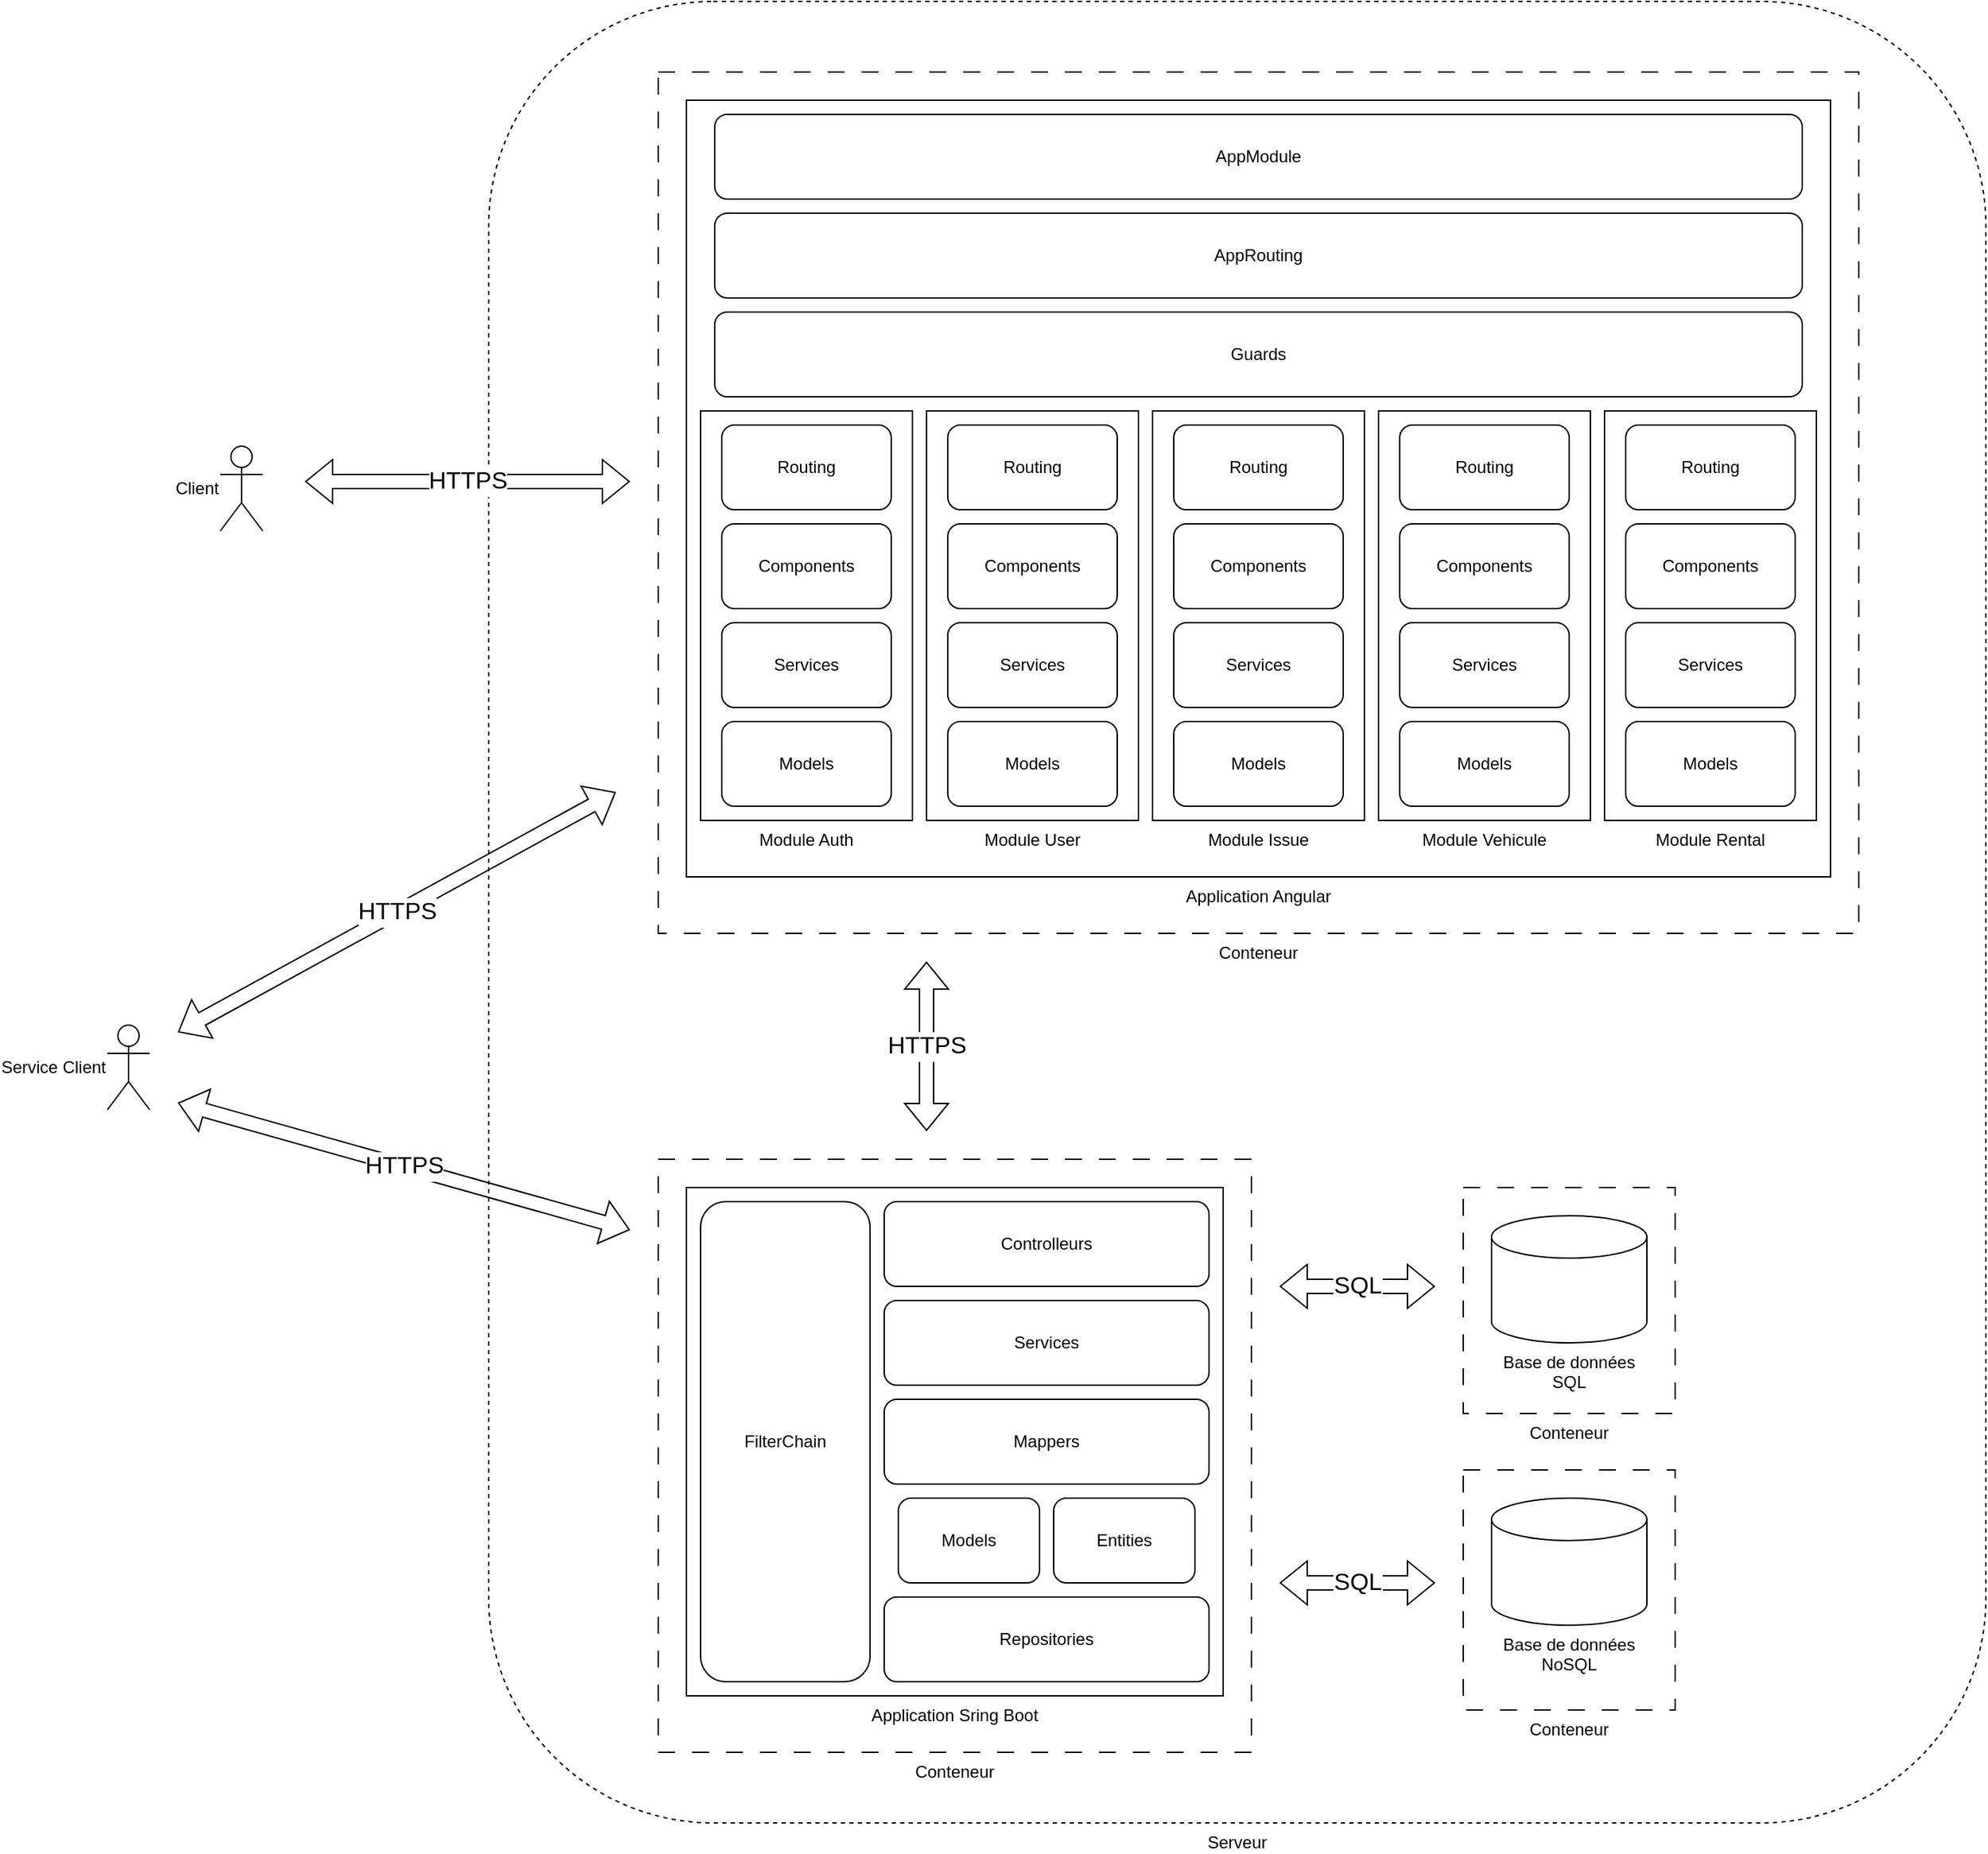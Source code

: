 <mxfile version="28.1.1">
  <diagram name="Page-1" id="X0rhPiIpTMutTziRzEij">
    <mxGraphModel dx="2363" dy="2479" grid="1" gridSize="10" guides="1" tooltips="1" connect="1" arrows="1" fold="1" page="1" pageScale="1" pageWidth="827" pageHeight="1169" math="0" shadow="0">
      <root>
        <mxCell id="0" />
        <mxCell id="1" parent="0" />
        <mxCell id="WIWS0_RXKCG6YfZ-kLhd-129" value="Serveur" style="rounded=1;whiteSpace=wrap;html=1;dashed=1;labelPosition=center;verticalLabelPosition=bottom;align=center;verticalAlign=top;" vertex="1" parent="1">
          <mxGeometry x="390" y="-140" width="1060" height="1290" as="geometry" />
        </mxCell>
        <mxCell id="WIWS0_RXKCG6YfZ-kLhd-1" value="Client" style="shape=umlActor;verticalLabelPosition=middle;verticalAlign=middle;html=1;outlineConnect=0;labelPosition=left;align=right;" vertex="1" parent="1">
          <mxGeometry x="200" y="175" width="30" height="60" as="geometry" />
        </mxCell>
        <mxCell id="WIWS0_RXKCG6YfZ-kLhd-2" value="Service Client" style="shape=umlActor;verticalLabelPosition=middle;verticalAlign=middle;html=1;outlineConnect=0;labelPosition=left;align=right;" vertex="1" parent="1">
          <mxGeometry x="120" y="585" width="30" height="60" as="geometry" />
        </mxCell>
        <mxCell id="WIWS0_RXKCG6YfZ-kLhd-64" value="" style="group;labelPosition=center;verticalLabelPosition=bottom;align=center;verticalAlign=top;" vertex="1" connectable="0" parent="1">
          <mxGeometry x="530" y="-70" width="830" height="590" as="geometry" />
        </mxCell>
        <mxCell id="WIWS0_RXKCG6YfZ-kLhd-76" value="Conteneur" style="rounded=0;whiteSpace=wrap;html=1;dashed=1;dashPattern=12 12;labelPosition=center;verticalLabelPosition=bottom;align=center;verticalAlign=top;" vertex="1" parent="WIWS0_RXKCG6YfZ-kLhd-64">
          <mxGeometry x="-20" y="-20" width="850" height="610" as="geometry" />
        </mxCell>
        <mxCell id="WIWS0_RXKCG6YfZ-kLhd-38" value="Application Angular" style="rounded=0;whiteSpace=wrap;html=1;labelPosition=center;verticalLabelPosition=bottom;align=center;verticalAlign=top;" vertex="1" parent="WIWS0_RXKCG6YfZ-kLhd-64">
          <mxGeometry width="810" height="550" as="geometry" />
        </mxCell>
        <mxCell id="WIWS0_RXKCG6YfZ-kLhd-23" value="Module Auth" style="group;labelPosition=center;verticalLabelPosition=bottom;align=center;verticalAlign=top;" vertex="1" connectable="0" parent="WIWS0_RXKCG6YfZ-kLhd-64">
          <mxGeometry x="10" y="220" width="150" height="290" as="geometry" />
        </mxCell>
        <mxCell id="WIWS0_RXKCG6YfZ-kLhd-24" value="" style="rounded=0;whiteSpace=wrap;html=1;" vertex="1" parent="WIWS0_RXKCG6YfZ-kLhd-23">
          <mxGeometry width="150" height="290" as="geometry" />
        </mxCell>
        <mxCell id="WIWS0_RXKCG6YfZ-kLhd-25" value="Components" style="rounded=1;whiteSpace=wrap;html=1;" vertex="1" parent="WIWS0_RXKCG6YfZ-kLhd-23">
          <mxGeometry x="15" y="80" width="120" height="60" as="geometry" />
        </mxCell>
        <mxCell id="WIWS0_RXKCG6YfZ-kLhd-26" value="Services" style="rounded=1;whiteSpace=wrap;html=1;" vertex="1" parent="WIWS0_RXKCG6YfZ-kLhd-23">
          <mxGeometry x="15" y="150" width="120" height="60" as="geometry" />
        </mxCell>
        <mxCell id="WIWS0_RXKCG6YfZ-kLhd-27" value="Models" style="rounded=1;whiteSpace=wrap;html=1;" vertex="1" parent="WIWS0_RXKCG6YfZ-kLhd-23">
          <mxGeometry x="15" y="220" width="120" height="60" as="geometry" />
        </mxCell>
        <mxCell id="WIWS0_RXKCG6YfZ-kLhd-28" value="Routing" style="rounded=1;whiteSpace=wrap;html=1;" vertex="1" parent="WIWS0_RXKCG6YfZ-kLhd-23">
          <mxGeometry x="15" y="10" width="120" height="60" as="geometry" />
        </mxCell>
        <mxCell id="WIWS0_RXKCG6YfZ-kLhd-35" value="Guards" style="rounded=1;whiteSpace=wrap;html=1;" vertex="1" parent="WIWS0_RXKCG6YfZ-kLhd-64">
          <mxGeometry x="20" y="150" width="770" height="60" as="geometry" />
        </mxCell>
        <mxCell id="WIWS0_RXKCG6YfZ-kLhd-36" value="AppRouting" style="rounded=1;whiteSpace=wrap;html=1;" vertex="1" parent="WIWS0_RXKCG6YfZ-kLhd-64">
          <mxGeometry x="20" y="80" width="770" height="60" as="geometry" />
        </mxCell>
        <mxCell id="WIWS0_RXKCG6YfZ-kLhd-37" value="AppModule" style="rounded=1;whiteSpace=wrap;html=1;" vertex="1" parent="WIWS0_RXKCG6YfZ-kLhd-64">
          <mxGeometry x="20" y="10" width="770" height="60" as="geometry" />
        </mxCell>
        <mxCell id="WIWS0_RXKCG6YfZ-kLhd-39" value="Module User" style="group;labelPosition=center;verticalLabelPosition=bottom;align=center;verticalAlign=top;" vertex="1" connectable="0" parent="WIWS0_RXKCG6YfZ-kLhd-64">
          <mxGeometry x="170" y="220" width="150" height="290" as="geometry" />
        </mxCell>
        <mxCell id="WIWS0_RXKCG6YfZ-kLhd-40" value="" style="rounded=0;whiteSpace=wrap;html=1;" vertex="1" parent="WIWS0_RXKCG6YfZ-kLhd-39">
          <mxGeometry width="150" height="290" as="geometry" />
        </mxCell>
        <mxCell id="WIWS0_RXKCG6YfZ-kLhd-41" value="Components" style="rounded=1;whiteSpace=wrap;html=1;" vertex="1" parent="WIWS0_RXKCG6YfZ-kLhd-39">
          <mxGeometry x="15" y="80" width="120" height="60" as="geometry" />
        </mxCell>
        <mxCell id="WIWS0_RXKCG6YfZ-kLhd-42" value="Services" style="rounded=1;whiteSpace=wrap;html=1;" vertex="1" parent="WIWS0_RXKCG6YfZ-kLhd-39">
          <mxGeometry x="15" y="150" width="120" height="60" as="geometry" />
        </mxCell>
        <mxCell id="WIWS0_RXKCG6YfZ-kLhd-43" value="Models" style="rounded=1;whiteSpace=wrap;html=1;" vertex="1" parent="WIWS0_RXKCG6YfZ-kLhd-39">
          <mxGeometry x="15" y="220" width="120" height="60" as="geometry" />
        </mxCell>
        <mxCell id="WIWS0_RXKCG6YfZ-kLhd-44" value="Routing" style="rounded=1;whiteSpace=wrap;html=1;" vertex="1" parent="WIWS0_RXKCG6YfZ-kLhd-39">
          <mxGeometry x="15" y="10" width="120" height="60" as="geometry" />
        </mxCell>
        <mxCell id="WIWS0_RXKCG6YfZ-kLhd-45" value="Module Issue" style="group;labelPosition=center;verticalLabelPosition=bottom;align=center;verticalAlign=top;" vertex="1" connectable="0" parent="WIWS0_RXKCG6YfZ-kLhd-64">
          <mxGeometry x="330" y="220" width="150" height="290" as="geometry" />
        </mxCell>
        <mxCell id="WIWS0_RXKCG6YfZ-kLhd-46" value="" style="rounded=0;whiteSpace=wrap;html=1;" vertex="1" parent="WIWS0_RXKCG6YfZ-kLhd-45">
          <mxGeometry width="150" height="290" as="geometry" />
        </mxCell>
        <mxCell id="WIWS0_RXKCG6YfZ-kLhd-47" value="Components" style="rounded=1;whiteSpace=wrap;html=1;" vertex="1" parent="WIWS0_RXKCG6YfZ-kLhd-45">
          <mxGeometry x="15" y="80" width="120" height="60" as="geometry" />
        </mxCell>
        <mxCell id="WIWS0_RXKCG6YfZ-kLhd-48" value="Services" style="rounded=1;whiteSpace=wrap;html=1;" vertex="1" parent="WIWS0_RXKCG6YfZ-kLhd-45">
          <mxGeometry x="15" y="150" width="120" height="60" as="geometry" />
        </mxCell>
        <mxCell id="WIWS0_RXKCG6YfZ-kLhd-49" value="Models" style="rounded=1;whiteSpace=wrap;html=1;" vertex="1" parent="WIWS0_RXKCG6YfZ-kLhd-45">
          <mxGeometry x="15" y="220" width="120" height="60" as="geometry" />
        </mxCell>
        <mxCell id="WIWS0_RXKCG6YfZ-kLhd-50" value="Routing" style="rounded=1;whiteSpace=wrap;html=1;" vertex="1" parent="WIWS0_RXKCG6YfZ-kLhd-45">
          <mxGeometry x="15" y="10" width="120" height="60" as="geometry" />
        </mxCell>
        <mxCell id="WIWS0_RXKCG6YfZ-kLhd-51" value="Module Vehicule" style="group;labelPosition=center;verticalLabelPosition=bottom;align=center;verticalAlign=top;" vertex="1" connectable="0" parent="WIWS0_RXKCG6YfZ-kLhd-64">
          <mxGeometry x="490" y="220" width="150" height="290" as="geometry" />
        </mxCell>
        <mxCell id="WIWS0_RXKCG6YfZ-kLhd-52" value="" style="rounded=0;whiteSpace=wrap;html=1;" vertex="1" parent="WIWS0_RXKCG6YfZ-kLhd-51">
          <mxGeometry width="150" height="290" as="geometry" />
        </mxCell>
        <mxCell id="WIWS0_RXKCG6YfZ-kLhd-53" value="Components" style="rounded=1;whiteSpace=wrap;html=1;" vertex="1" parent="WIWS0_RXKCG6YfZ-kLhd-51">
          <mxGeometry x="15" y="80" width="120" height="60" as="geometry" />
        </mxCell>
        <mxCell id="WIWS0_RXKCG6YfZ-kLhd-54" value="Services" style="rounded=1;whiteSpace=wrap;html=1;" vertex="1" parent="WIWS0_RXKCG6YfZ-kLhd-51">
          <mxGeometry x="15" y="150" width="120" height="60" as="geometry" />
        </mxCell>
        <mxCell id="WIWS0_RXKCG6YfZ-kLhd-55" value="Models" style="rounded=1;whiteSpace=wrap;html=1;" vertex="1" parent="WIWS0_RXKCG6YfZ-kLhd-51">
          <mxGeometry x="15" y="220" width="120" height="60" as="geometry" />
        </mxCell>
        <mxCell id="WIWS0_RXKCG6YfZ-kLhd-56" value="Routing" style="rounded=1;whiteSpace=wrap;html=1;" vertex="1" parent="WIWS0_RXKCG6YfZ-kLhd-51">
          <mxGeometry x="15" y="10" width="120" height="60" as="geometry" />
        </mxCell>
        <mxCell id="WIWS0_RXKCG6YfZ-kLhd-57" value="Module Rental" style="group;labelPosition=center;verticalLabelPosition=bottom;align=center;verticalAlign=top;" vertex="1" connectable="0" parent="WIWS0_RXKCG6YfZ-kLhd-64">
          <mxGeometry x="650" y="220" width="150" height="290" as="geometry" />
        </mxCell>
        <mxCell id="WIWS0_RXKCG6YfZ-kLhd-58" value="" style="rounded=0;whiteSpace=wrap;html=1;" vertex="1" parent="WIWS0_RXKCG6YfZ-kLhd-57">
          <mxGeometry width="150" height="290" as="geometry" />
        </mxCell>
        <mxCell id="WIWS0_RXKCG6YfZ-kLhd-59" value="Components" style="rounded=1;whiteSpace=wrap;html=1;" vertex="1" parent="WIWS0_RXKCG6YfZ-kLhd-57">
          <mxGeometry x="15" y="80" width="120" height="60" as="geometry" />
        </mxCell>
        <mxCell id="WIWS0_RXKCG6YfZ-kLhd-60" value="Services" style="rounded=1;whiteSpace=wrap;html=1;" vertex="1" parent="WIWS0_RXKCG6YfZ-kLhd-57">
          <mxGeometry x="15" y="150" width="120" height="60" as="geometry" />
        </mxCell>
        <mxCell id="WIWS0_RXKCG6YfZ-kLhd-61" value="Models" style="rounded=1;whiteSpace=wrap;html=1;" vertex="1" parent="WIWS0_RXKCG6YfZ-kLhd-57">
          <mxGeometry x="15" y="220" width="120" height="60" as="geometry" />
        </mxCell>
        <mxCell id="WIWS0_RXKCG6YfZ-kLhd-62" value="Routing" style="rounded=1;whiteSpace=wrap;html=1;" vertex="1" parent="WIWS0_RXKCG6YfZ-kLhd-57">
          <mxGeometry x="15" y="10" width="120" height="60" as="geometry" />
        </mxCell>
        <mxCell id="WIWS0_RXKCG6YfZ-kLhd-115" value="" style="group" vertex="1" connectable="0" parent="1">
          <mxGeometry x="510" y="680" width="420" height="420" as="geometry" />
        </mxCell>
        <mxCell id="WIWS0_RXKCG6YfZ-kLhd-114" value="Conteneur" style="rounded=0;whiteSpace=wrap;html=1;dashed=1;dashPattern=12 12;labelPosition=center;verticalLabelPosition=bottom;align=center;verticalAlign=top;" vertex="1" parent="WIWS0_RXKCG6YfZ-kLhd-115">
          <mxGeometry width="420" height="420" as="geometry" />
        </mxCell>
        <mxCell id="WIWS0_RXKCG6YfZ-kLhd-75" value="Application Sring Boot" style="rounded=0;whiteSpace=wrap;html=1;labelPosition=center;verticalLabelPosition=bottom;align=center;verticalAlign=top;" vertex="1" parent="WIWS0_RXKCG6YfZ-kLhd-115">
          <mxGeometry x="20" y="20" width="380" height="360" as="geometry" />
        </mxCell>
        <mxCell id="WIWS0_RXKCG6YfZ-kLhd-67" value="FilterChain" style="rounded=1;whiteSpace=wrap;html=1;" vertex="1" parent="WIWS0_RXKCG6YfZ-kLhd-115">
          <mxGeometry x="30" y="30" width="120" height="340" as="geometry" />
        </mxCell>
        <mxCell id="WIWS0_RXKCG6YfZ-kLhd-68" value="Controlleurs" style="rounded=1;whiteSpace=wrap;html=1;" vertex="1" parent="WIWS0_RXKCG6YfZ-kLhd-115">
          <mxGeometry x="160" y="30" width="230" height="60" as="geometry" />
        </mxCell>
        <mxCell id="WIWS0_RXKCG6YfZ-kLhd-69" value="Services" style="rounded=1;whiteSpace=wrap;html=1;" vertex="1" parent="WIWS0_RXKCG6YfZ-kLhd-115">
          <mxGeometry x="160" y="100" width="230" height="60" as="geometry" />
        </mxCell>
        <mxCell id="WIWS0_RXKCG6YfZ-kLhd-70" value="Mappers" style="rounded=1;whiteSpace=wrap;html=1;" vertex="1" parent="WIWS0_RXKCG6YfZ-kLhd-115">
          <mxGeometry x="160" y="170" width="230" height="60" as="geometry" />
        </mxCell>
        <mxCell id="WIWS0_RXKCG6YfZ-kLhd-71" value="Repositories" style="rounded=1;whiteSpace=wrap;html=1;" vertex="1" parent="WIWS0_RXKCG6YfZ-kLhd-115">
          <mxGeometry x="160" y="310" width="230" height="60" as="geometry" />
        </mxCell>
        <mxCell id="WIWS0_RXKCG6YfZ-kLhd-72" value="Models" style="rounded=1;whiteSpace=wrap;html=1;" vertex="1" parent="WIWS0_RXKCG6YfZ-kLhd-115">
          <mxGeometry x="170" y="240" width="100" height="60" as="geometry" />
        </mxCell>
        <mxCell id="WIWS0_RXKCG6YfZ-kLhd-73" value="Entities" style="rounded=1;whiteSpace=wrap;html=1;" vertex="1" parent="WIWS0_RXKCG6YfZ-kLhd-115">
          <mxGeometry x="280" y="240" width="100" height="60" as="geometry" />
        </mxCell>
        <mxCell id="WIWS0_RXKCG6YfZ-kLhd-117" value="HTTPS" style="shape=flexArrow;endArrow=classic;startArrow=classic;html=1;rounded=0;fontSize=17;" edge="1" parent="1">
          <mxGeometry width="100" height="100" relative="1" as="geometry">
            <mxPoint x="700" y="660" as="sourcePoint" />
            <mxPoint x="700" y="540" as="targetPoint" />
          </mxGeometry>
        </mxCell>
        <mxCell id="WIWS0_RXKCG6YfZ-kLhd-118" value="HTTPS" style="shape=flexArrow;endArrow=classic;startArrow=classic;html=1;rounded=0;fontSize=17;" edge="1" parent="1">
          <mxGeometry width="100" height="100" relative="1" as="geometry">
            <mxPoint x="170" y="590" as="sourcePoint" />
            <mxPoint x="480" y="420" as="targetPoint" />
          </mxGeometry>
        </mxCell>
        <mxCell id="WIWS0_RXKCG6YfZ-kLhd-119" value="HTTPS" style="shape=flexArrow;endArrow=classic;startArrow=classic;html=1;rounded=0;fontSize=17;" edge="1" parent="1">
          <mxGeometry width="100" height="100" relative="1" as="geometry">
            <mxPoint x="170" y="640" as="sourcePoint" />
            <mxPoint x="490" y="730" as="targetPoint" />
          </mxGeometry>
        </mxCell>
        <mxCell id="WIWS0_RXKCG6YfZ-kLhd-120" value="HTTPS" style="shape=flexArrow;endArrow=classic;startArrow=classic;html=1;rounded=0;fontSize=17;" edge="1" parent="1">
          <mxGeometry width="100" height="100" relative="1" as="geometry">
            <mxPoint x="260" y="200" as="sourcePoint" />
            <mxPoint x="490" y="200" as="targetPoint" />
          </mxGeometry>
        </mxCell>
        <mxCell id="WIWS0_RXKCG6YfZ-kLhd-125" value="" style="group" vertex="1" connectable="0" parent="1">
          <mxGeometry x="1080" y="700" width="150" height="160" as="geometry" />
        </mxCell>
        <mxCell id="WIWS0_RXKCG6YfZ-kLhd-121" value="Conteneur" style="rounded=0;whiteSpace=wrap;html=1;dashed=1;dashPattern=12 12;labelPosition=center;verticalLabelPosition=bottom;align=center;verticalAlign=top;" vertex="1" parent="WIWS0_RXKCG6YfZ-kLhd-125">
          <mxGeometry width="150" height="160" as="geometry" />
        </mxCell>
        <mxCell id="WIWS0_RXKCG6YfZ-kLhd-122" value="Base de données SQL" style="shape=cylinder3;whiteSpace=wrap;html=1;boundedLbl=1;backgroundOutline=1;size=15;labelPosition=center;verticalLabelPosition=bottom;align=center;verticalAlign=top;" vertex="1" parent="WIWS0_RXKCG6YfZ-kLhd-125">
          <mxGeometry x="20" y="20" width="110" height="90" as="geometry" />
        </mxCell>
        <mxCell id="WIWS0_RXKCG6YfZ-kLhd-126" value="" style="group" vertex="1" connectable="0" parent="1">
          <mxGeometry x="1080" y="900" width="150" height="170" as="geometry" />
        </mxCell>
        <mxCell id="WIWS0_RXKCG6YfZ-kLhd-123" value="Conteneur" style="rounded=0;whiteSpace=wrap;html=1;dashed=1;dashPattern=12 12;labelPosition=center;verticalLabelPosition=bottom;align=center;verticalAlign=top;" vertex="1" parent="WIWS0_RXKCG6YfZ-kLhd-126">
          <mxGeometry width="150" height="170" as="geometry" />
        </mxCell>
        <mxCell id="WIWS0_RXKCG6YfZ-kLhd-124" value="Base de données NoSQL" style="shape=cylinder3;whiteSpace=wrap;html=1;boundedLbl=1;backgroundOutline=1;size=15;labelPosition=center;verticalLabelPosition=bottom;align=center;verticalAlign=top;" vertex="1" parent="WIWS0_RXKCG6YfZ-kLhd-126">
          <mxGeometry x="20" y="20" width="110" height="90" as="geometry" />
        </mxCell>
        <mxCell id="WIWS0_RXKCG6YfZ-kLhd-127" value="SQL" style="shape=flexArrow;endArrow=classic;startArrow=classic;html=1;rounded=0;fontSize=17;" edge="1" parent="1">
          <mxGeometry width="100" height="100" relative="1" as="geometry">
            <mxPoint x="950" y="770" as="sourcePoint" />
            <mxPoint x="1060" y="770" as="targetPoint" />
          </mxGeometry>
        </mxCell>
        <mxCell id="WIWS0_RXKCG6YfZ-kLhd-128" value="SQL" style="shape=flexArrow;endArrow=classic;startArrow=classic;html=1;rounded=0;fontSize=17;" edge="1" parent="1">
          <mxGeometry width="100" height="100" relative="1" as="geometry">
            <mxPoint x="950" y="980" as="sourcePoint" />
            <mxPoint x="1060" y="980" as="targetPoint" />
          </mxGeometry>
        </mxCell>
      </root>
    </mxGraphModel>
  </diagram>
</mxfile>
